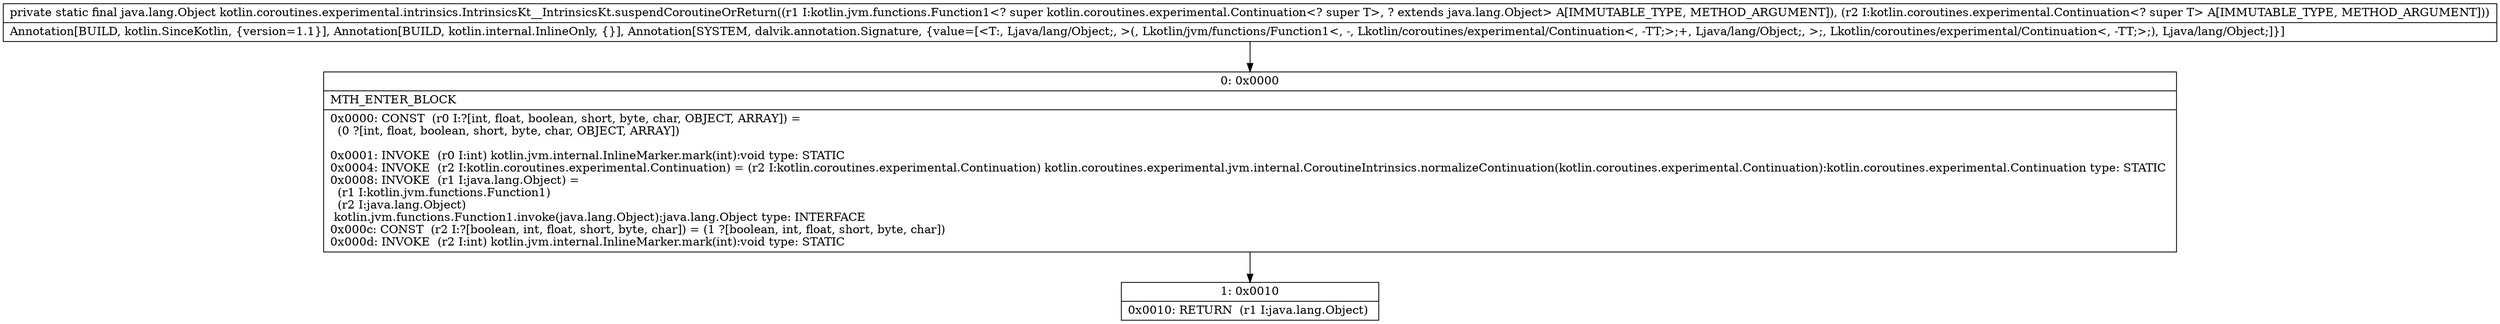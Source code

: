 digraph "CFG forkotlin.coroutines.experimental.intrinsics.IntrinsicsKt__IntrinsicsKt.suspendCoroutineOrReturn(Lkotlin\/jvm\/functions\/Function1;Lkotlin\/coroutines\/experimental\/Continuation;)Ljava\/lang\/Object;" {
Node_0 [shape=record,label="{0\:\ 0x0000|MTH_ENTER_BLOCK\l|0x0000: CONST  (r0 I:?[int, float, boolean, short, byte, char, OBJECT, ARRAY]) = \l  (0 ?[int, float, boolean, short, byte, char, OBJECT, ARRAY])\l \l0x0001: INVOKE  (r0 I:int) kotlin.jvm.internal.InlineMarker.mark(int):void type: STATIC \l0x0004: INVOKE  (r2 I:kotlin.coroutines.experimental.Continuation) = (r2 I:kotlin.coroutines.experimental.Continuation) kotlin.coroutines.experimental.jvm.internal.CoroutineIntrinsics.normalizeContinuation(kotlin.coroutines.experimental.Continuation):kotlin.coroutines.experimental.Continuation type: STATIC \l0x0008: INVOKE  (r1 I:java.lang.Object) = \l  (r1 I:kotlin.jvm.functions.Function1)\l  (r2 I:java.lang.Object)\l kotlin.jvm.functions.Function1.invoke(java.lang.Object):java.lang.Object type: INTERFACE \l0x000c: CONST  (r2 I:?[boolean, int, float, short, byte, char]) = (1 ?[boolean, int, float, short, byte, char]) \l0x000d: INVOKE  (r2 I:int) kotlin.jvm.internal.InlineMarker.mark(int):void type: STATIC \l}"];
Node_1 [shape=record,label="{1\:\ 0x0010|0x0010: RETURN  (r1 I:java.lang.Object) \l}"];
MethodNode[shape=record,label="{private static final java.lang.Object kotlin.coroutines.experimental.intrinsics.IntrinsicsKt__IntrinsicsKt.suspendCoroutineOrReturn((r1 I:kotlin.jvm.functions.Function1\<? super kotlin.coroutines.experimental.Continuation\<? super T\>, ? extends java.lang.Object\> A[IMMUTABLE_TYPE, METHOD_ARGUMENT]), (r2 I:kotlin.coroutines.experimental.Continuation\<? super T\> A[IMMUTABLE_TYPE, METHOD_ARGUMENT]))  | Annotation[BUILD, kotlin.SinceKotlin, \{version=1.1\}], Annotation[BUILD, kotlin.internal.InlineOnly, \{\}], Annotation[SYSTEM, dalvik.annotation.Signature, \{value=[\<T:, Ljava\/lang\/Object;, \>(, Lkotlin\/jvm\/functions\/Function1\<, \-, Lkotlin\/coroutines\/experimental\/Continuation\<, \-TT;\>;+, Ljava\/lang\/Object;, \>;, Lkotlin\/coroutines\/experimental\/Continuation\<, \-TT;\>;), Ljava\/lang\/Object;]\}]\l}"];
MethodNode -> Node_0;
Node_0 -> Node_1;
}

